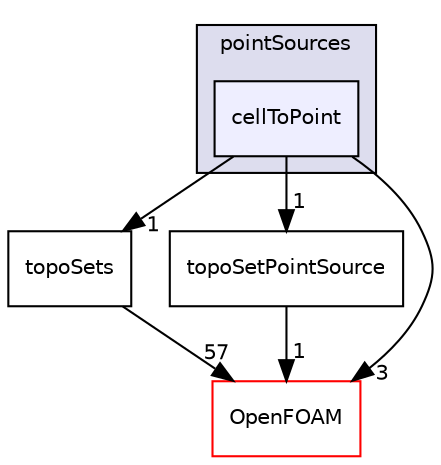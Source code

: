 digraph "src/meshTools/sets/pointSources/cellToPoint" {
  bgcolor=transparent;
  compound=true
  node [ fontsize="10", fontname="Helvetica"];
  edge [ labelfontsize="10", labelfontname="Helvetica"];
  subgraph clusterdir_f5d832cf273a27220e4567749720079c {
    graph [ bgcolor="#ddddee", pencolor="black", label="pointSources" fontname="Helvetica", fontsize="10", URL="dir_f5d832cf273a27220e4567749720079c.html"]
  dir_fc48ac57e7ca7da6b24b1453e3dd5900 [shape=box, label="cellToPoint", style="filled", fillcolor="#eeeeff", pencolor="black", URL="dir_fc48ac57e7ca7da6b24b1453e3dd5900.html"];
  }
  dir_d23dbc881ee772048f144c3220c0e8b5 [shape=box label="topoSets" URL="dir_d23dbc881ee772048f144c3220c0e8b5.html"];
  dir_39f72778dc80ef60334a244d2f018ed2 [shape=box label="topoSetPointSource" URL="dir_39f72778dc80ef60334a244d2f018ed2.html"];
  dir_c5473ff19b20e6ec4dfe5c310b3778a8 [shape=box label="OpenFOAM" color="red" URL="dir_c5473ff19b20e6ec4dfe5c310b3778a8.html"];
  dir_fc48ac57e7ca7da6b24b1453e3dd5900->dir_d23dbc881ee772048f144c3220c0e8b5 [headlabel="1", labeldistance=1.5 headhref="dir_002102_002115.html"];
  dir_fc48ac57e7ca7da6b24b1453e3dd5900->dir_39f72778dc80ef60334a244d2f018ed2 [headlabel="1", labeldistance=1.5 headhref="dir_002102_002111.html"];
  dir_fc48ac57e7ca7da6b24b1453e3dd5900->dir_c5473ff19b20e6ec4dfe5c310b3778a8 [headlabel="3", labeldistance=1.5 headhref="dir_002102_002151.html"];
  dir_d23dbc881ee772048f144c3220c0e8b5->dir_c5473ff19b20e6ec4dfe5c310b3778a8 [headlabel="57", labeldistance=1.5 headhref="dir_002115_002151.html"];
  dir_39f72778dc80ef60334a244d2f018ed2->dir_c5473ff19b20e6ec4dfe5c310b3778a8 [headlabel="1", labeldistance=1.5 headhref="dir_002111_002151.html"];
}
